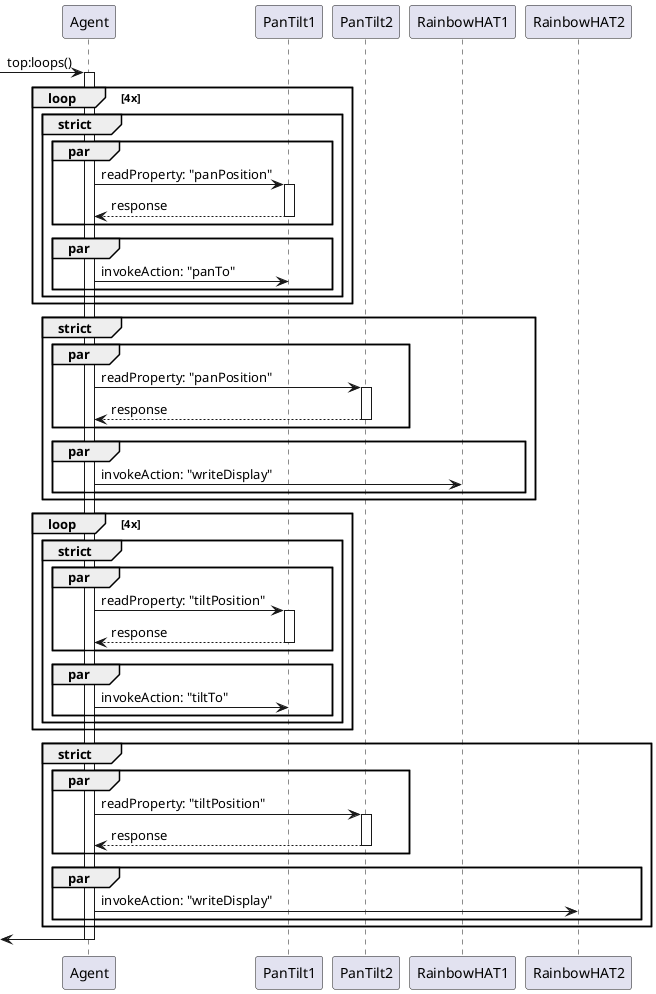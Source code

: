 @startuml IoTremoteLab2
[->"Agent": top:loops()
activate "Agent"

loop 4x
    group strict
        par
            "Agent" -> "PanTilt1" : readProperty: "panPosition"
            activate "PanTilt1"
            "PanTilt1" --> "Agent" : response
            deactivate "PanTilt1"
        end
        par
            "Agent" -> "PanTilt1" : invokeAction: "panTo"
        end
    end
end
group strict
    par
        "Agent" -> "PanTilt2" : readProperty: "panPosition"
        activate "PanTilt2"
        "PanTilt2" --> "Agent" : response
        deactivate "PanTilt2"
    end
    par
        "Agent" -> "RainbowHAT1" : invokeAction: "writeDisplay"
    end
end
loop 4x
    group strict
        par
            "Agent" -> "PanTilt1" : readProperty: "tiltPosition"
            activate "PanTilt1"
            "PanTilt1" --> "Agent" : response
            deactivate "PanTilt1"
        end
        par
            "Agent" -> "PanTilt1" : invokeAction: "tiltTo"
        end
    end
end
group strict
    par
        "Agent" -> "PanTilt2" : readProperty: "tiltPosition"
        activate "PanTilt2"
        "PanTilt2" --> "Agent" : response
        deactivate "PanTilt2"
    end
    par
        "Agent" -> "RainbowHAT2" : invokeAction: "writeDisplay"
    end
end
[<-"Agent"
deactivate "Agent"
@enduml